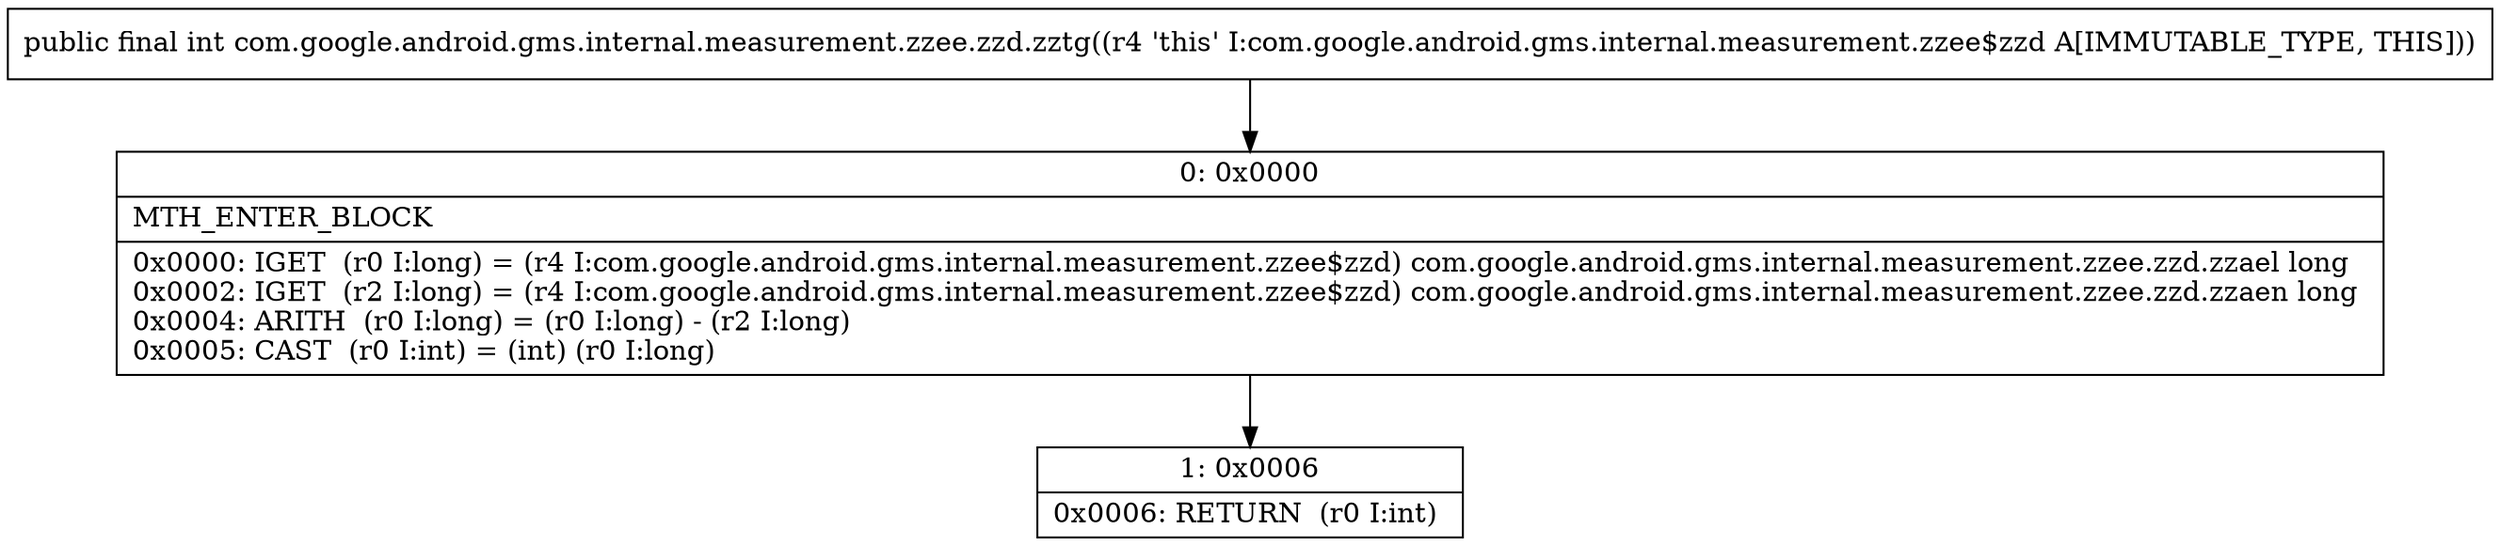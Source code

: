 digraph "CFG forcom.google.android.gms.internal.measurement.zzee.zzd.zztg()I" {
Node_0 [shape=record,label="{0\:\ 0x0000|MTH_ENTER_BLOCK\l|0x0000: IGET  (r0 I:long) = (r4 I:com.google.android.gms.internal.measurement.zzee$zzd) com.google.android.gms.internal.measurement.zzee.zzd.zzael long \l0x0002: IGET  (r2 I:long) = (r4 I:com.google.android.gms.internal.measurement.zzee$zzd) com.google.android.gms.internal.measurement.zzee.zzd.zzaen long \l0x0004: ARITH  (r0 I:long) = (r0 I:long) \- (r2 I:long) \l0x0005: CAST  (r0 I:int) = (int) (r0 I:long) \l}"];
Node_1 [shape=record,label="{1\:\ 0x0006|0x0006: RETURN  (r0 I:int) \l}"];
MethodNode[shape=record,label="{public final int com.google.android.gms.internal.measurement.zzee.zzd.zztg((r4 'this' I:com.google.android.gms.internal.measurement.zzee$zzd A[IMMUTABLE_TYPE, THIS])) }"];
MethodNode -> Node_0;
Node_0 -> Node_1;
}

